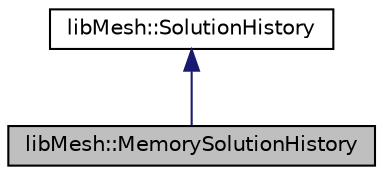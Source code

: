 digraph "libMesh::MemorySolutionHistory"
{
 // INTERACTIVE_SVG=YES
  edge [fontname="Helvetica",fontsize="10",labelfontname="Helvetica",labelfontsize="10"];
  node [fontname="Helvetica",fontsize="10",shape=record];
  Node1 [label="libMesh::MemorySolutionHistory",height=0.2,width=0.4,color="black", fillcolor="grey75", style="filled" fontcolor="black"];
  Node2 -> Node1 [dir="back",color="midnightblue",fontsize="10",style="solid",fontname="Helvetica"];
  Node2 [label="libMesh::SolutionHistory",height=0.2,width=0.4,color="black", fillcolor="white", style="filled",URL="$classlibMesh_1_1SolutionHistory.html",tooltip="A SolutionHistory class that enables the storage and retrieval of timesteps and (in the future) adapt..."];
}
